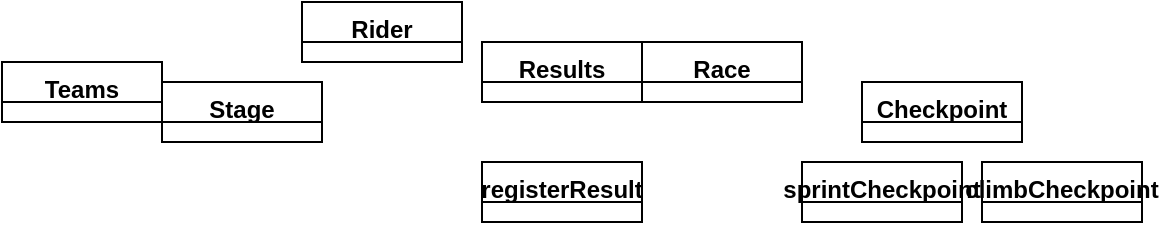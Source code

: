 <mxfile version="24.2.0" type="github">
  <diagram id="C5RBs43oDa-KdzZeNtuy" name="Page-1">
    <mxGraphModel dx="779" dy="279" grid="1" gridSize="10" guides="1" tooltips="1" connect="1" arrows="1" fold="1" page="1" pageScale="1" pageWidth="827" pageHeight="1169" math="0" shadow="0">
      <root>
        <mxCell id="WIyWlLk6GJQsqaUBKTNV-0" />
        <mxCell id="WIyWlLk6GJQsqaUBKTNV-1" parent="WIyWlLk6GJQsqaUBKTNV-0" />
        <mxCell id="emHu-cfzv6c4kefyn8a2-1" value="Teams" style="swimlane;fontStyle=1;align=center;verticalAlign=top;childLayout=stackLayout;horizontal=1;startSize=20;horizontalStack=0;resizeParent=1;resizeParentMax=0;resizeLast=0;collapsible=1;marginBottom=0;whiteSpace=wrap;html=1;" vertex="1" collapsed="1" parent="WIyWlLk6GJQsqaUBKTNV-1">
          <mxGeometry y="40" width="80" height="30" as="geometry">
            <mxRectangle x="90" y="130" width="240" height="186" as="alternateBounds" />
          </mxGeometry>
        </mxCell>
        <mxCell id="emHu-cfzv6c4kefyn8a2-2" value="- name: String&lt;div&gt;- description: String&lt;/div&gt;&lt;div&gt;- teamID: int&lt;/div&gt;&lt;div&gt;- &lt;u&gt;numberOfTeams&lt;/u&gt;: int&lt;/div&gt;&lt;div&gt;- &lt;u&gt;teamsList&lt;/u&gt;: ArrayList&lt;/div&gt;&lt;div&gt;- &lt;u&gt;availableTeamIDs&lt;/u&gt;: ArrayList&lt;/div&gt;" style="text;strokeColor=none;fillColor=none;align=left;verticalAlign=top;spacingLeft=4;spacingRight=4;overflow=hidden;rotatable=0;points=[[0,0.5],[1,0.5]];portConstraint=eastwest;whiteSpace=wrap;html=1;" vertex="1" parent="emHu-cfzv6c4kefyn8a2-1">
          <mxGeometry y="20" width="240" height="90" as="geometry" />
        </mxCell>
        <mxCell id="emHu-cfzv6c4kefyn8a2-3" value="" style="line;strokeWidth=1;fillColor=none;align=left;verticalAlign=middle;spacingTop=-1;spacingLeft=3;spacingRight=3;rotatable=0;labelPosition=right;points=[];portConstraint=eastwest;strokeColor=inherit;" vertex="1" parent="emHu-cfzv6c4kefyn8a2-1">
          <mxGeometry y="110" width="240" height="10" as="geometry" />
        </mxCell>
        <mxCell id="emHu-cfzv6c4kefyn8a2-4" value="+ Teams(name:String, description:String)&lt;div&gt;+ getTeamID(): int&lt;/div&gt;&lt;div&gt;+ &lt;u&gt;getTeamIDList()&lt;/u&gt;: int&lt;/div&gt;&lt;div&gt;+ &lt;u&gt;removeTeam(teamID:int)&lt;/u&gt;: void&lt;/div&gt;" style="text;strokeColor=none;fillColor=none;align=left;verticalAlign=top;spacingLeft=4;spacingRight=4;overflow=hidden;rotatable=0;points=[[0,0.5],[1,0.5]];portConstraint=eastwest;whiteSpace=wrap;html=1;" vertex="1" parent="emHu-cfzv6c4kefyn8a2-1">
          <mxGeometry y="120" width="240" height="66" as="geometry" />
        </mxCell>
        <mxCell id="emHu-cfzv6c4kefyn8a2-6" value="Stage" style="swimlane;fontStyle=1;align=center;verticalAlign=top;childLayout=stackLayout;horizontal=1;startSize=20;horizontalStack=0;resizeParent=1;resizeParentMax=0;resizeLast=0;collapsible=1;marginBottom=0;whiteSpace=wrap;html=1;" vertex="1" collapsed="1" parent="WIyWlLk6GJQsqaUBKTNV-1">
          <mxGeometry x="80" y="50" width="80" height="30" as="geometry">
            <mxRectangle x="90" y="120" width="630" height="320" as="alternateBounds" />
          </mxGeometry>
        </mxCell>
        <mxCell id="emHu-cfzv6c4kefyn8a2-7" value="- raceID: int&lt;div&gt;- stageName: String&lt;/div&gt;&lt;div&gt;- description: String&lt;/div&gt;&lt;div&gt;- length: double&lt;/div&gt;&lt;div&gt;- startTime: LocalDateTime&lt;/div&gt;&lt;div&gt;- type: StageType&lt;/div&gt;&lt;div&gt;- stageID: int&lt;/div&gt;&lt;div&gt;-&amp;nbsp;&lt;u&gt;numberOfStages = 0&lt;/u&gt;: int&lt;/div&gt;&lt;div&gt;- stageState = &quot;not waiting for results&quot;: String&lt;/div&gt;&lt;div&gt;# &lt;u&gt;stagesList&lt;/u&gt;: ArrayList&lt;/div&gt;&lt;div&gt;# &lt;u&gt;availableStageIDs&lt;/u&gt;: ArrayList&lt;/div&gt;&lt;div&gt;&lt;u&gt;# stagesInRace&lt;/u&gt;: ArrayList&lt;/div&gt;" style="text;strokeColor=none;fillColor=none;align=left;verticalAlign=top;spacingLeft=4;spacingRight=4;overflow=hidden;rotatable=0;points=[[0,0.5],[1,0.5]];portConstraint=eastwest;whiteSpace=wrap;html=1;" vertex="1" parent="emHu-cfzv6c4kefyn8a2-6">
          <mxGeometry y="20" width="630" height="180" as="geometry" />
        </mxCell>
        <mxCell id="emHu-cfzv6c4kefyn8a2-8" value="" style="line;strokeWidth=1;fillColor=none;align=left;verticalAlign=middle;spacingTop=-1;spacingLeft=3;spacingRight=3;rotatable=0;labelPosition=right;points=[];portConstraint=eastwest;strokeColor=inherit;" vertex="1" parent="emHu-cfzv6c4kefyn8a2-6">
          <mxGeometry y="200" width="630" height="10" as="geometry" />
        </mxCell>
        <mxCell id="emHu-cfzv6c4kefyn8a2-9" value="+ Stage(raceID:int,stageName:String,description:String,length:double,startTime:LocalDateTime,type:StageType)&lt;div&gt;+ getStageID(): int&lt;/div&gt;&lt;div&gt;+ &lt;u&gt;numberOfStages(raceID:int)&lt;/u&gt;: int&lt;/div&gt;&lt;div&gt;+ &lt;u&gt;getLengthOfStages(stageID:int)&lt;/u&gt;: int&lt;/div&gt;&lt;div&gt;+ &lt;u&gt;getStageIDList(raceID:int)&lt;/u&gt;: int[]&lt;/div&gt;&lt;div&gt;+ &lt;u&gt;changeStageState(stageID:int)&lt;/u&gt;: void&lt;/div&gt;&lt;div&gt;+ &lt;u&gt;removeStage(stageID:int)&lt;/u&gt;:void&lt;/div&gt;" style="text;strokeColor=none;fillColor=none;align=left;verticalAlign=top;spacingLeft=4;spacingRight=4;overflow=hidden;rotatable=0;points=[[0,0.5],[1,0.5]];portConstraint=eastwest;whiteSpace=wrap;html=1;" vertex="1" parent="emHu-cfzv6c4kefyn8a2-6">
          <mxGeometry y="210" width="630" height="110" as="geometry" />
        </mxCell>
        <mxCell id="emHu-cfzv6c4kefyn8a2-10" value="Rider" style="swimlane;fontStyle=1;align=center;verticalAlign=top;childLayout=stackLayout;horizontal=1;startSize=20;horizontalStack=0;resizeParent=1;resizeParentMax=0;resizeLast=0;collapsible=1;marginBottom=0;whiteSpace=wrap;html=1;" vertex="1" collapsed="1" parent="WIyWlLk6GJQsqaUBKTNV-1">
          <mxGeometry x="150" y="10" width="80" height="30" as="geometry">
            <mxRectangle x="150" y="110" width="270" height="220" as="alternateBounds" />
          </mxGeometry>
        </mxCell>
        <mxCell id="emHu-cfzv6c4kefyn8a2-11" value="- name: String&lt;div&gt;- teamID: int&lt;/div&gt;&lt;div&gt;- yearOfBirth: int&lt;/div&gt;&lt;div&gt;- riderID: int&lt;/div&gt;&lt;div&gt;- &lt;u&gt;numberOfRiders=0&lt;/u&gt;: int&lt;/div&gt;&lt;div&gt;- &lt;u&gt;ridersList&lt;/u&gt;: ArrayList&lt;/div&gt;&lt;div&gt;# &lt;u&gt;ridersInTeam&lt;/u&gt;: ArrayList&lt;/div&gt;&lt;div&gt;# availableRiderIDs: ArrayList&lt;/div&gt;" style="text;strokeColor=none;fillColor=none;align=left;verticalAlign=top;spacingLeft=4;spacingRight=4;overflow=hidden;rotatable=0;points=[[0,0.5],[1,0.5]];portConstraint=eastwest;whiteSpace=wrap;html=1;" vertex="1" parent="emHu-cfzv6c4kefyn8a2-10">
          <mxGeometry y="20" width="270" height="120" as="geometry" />
        </mxCell>
        <mxCell id="emHu-cfzv6c4kefyn8a2-12" value="" style="line;strokeWidth=1;fillColor=none;align=left;verticalAlign=middle;spacingTop=-1;spacingLeft=3;spacingRight=3;rotatable=0;labelPosition=right;points=[];portConstraint=eastwest;strokeColor=inherit;" vertex="1" parent="emHu-cfzv6c4kefyn8a2-10">
          <mxGeometry y="140" width="270" height="10" as="geometry" />
        </mxCell>
        <mxCell id="emHu-cfzv6c4kefyn8a2-13" value="+ Rider(teamID:int,name:String,yearOfBirth:int)&lt;div&gt;+ getRiderID(): int&lt;/div&gt;&lt;div&gt;+ &lt;u&gt;getTeamRidersList(teamID:int)&lt;/u&gt;: int[]&lt;/div&gt;&lt;div&gt;+ &lt;u&gt;removeRider(riderID:int)&lt;/u&gt;: void&lt;/div&gt;" style="text;strokeColor=none;fillColor=none;align=left;verticalAlign=top;spacingLeft=4;spacingRight=4;overflow=hidden;rotatable=0;points=[[0,0.5],[1,0.5]];portConstraint=eastwest;whiteSpace=wrap;html=1;" vertex="1" parent="emHu-cfzv6c4kefyn8a2-10">
          <mxGeometry y="150" width="270" height="70" as="geometry" />
        </mxCell>
        <mxCell id="emHu-cfzv6c4kefyn8a2-14" value="Results" style="swimlane;fontStyle=1;align=center;verticalAlign=top;childLayout=stackLayout;horizontal=1;startSize=20;horizontalStack=0;resizeParent=1;resizeParentMax=0;resizeLast=0;collapsible=1;marginBottom=0;whiteSpace=wrap;html=1;" vertex="1" collapsed="1" parent="WIyWlLk6GJQsqaUBKTNV-1">
          <mxGeometry x="240" y="30" width="80" height="30" as="geometry">
            <mxRectangle x="240" y="30" width="170" height="100" as="alternateBounds" />
          </mxGeometry>
        </mxCell>
        <mxCell id="emHu-cfzv6c4kefyn8a2-15" value="&lt;u&gt;arrayIndex =0:&lt;/u&gt;&amp;nbsp;int&lt;div&gt;&lt;u&gt;numberOfResults=0&lt;/u&gt;: int&lt;/div&gt;&lt;div&gt;&lt;u&gt;riderResultList&lt;/u&gt;: ArrayList&lt;/div&gt;&lt;div&gt;&lt;u&gt;ridersInStage&lt;/u&gt;: ArrayList&lt;/div&gt;" style="text;strokeColor=none;fillColor=none;align=left;verticalAlign=top;spacingLeft=4;spacingRight=4;overflow=hidden;rotatable=0;points=[[0,0.5],[1,0.5]];portConstraint=eastwest;whiteSpace=wrap;html=1;" vertex="1" parent="emHu-cfzv6c4kefyn8a2-14">
          <mxGeometry y="20" width="170" height="70" as="geometry" />
        </mxCell>
        <mxCell id="emHu-cfzv6c4kefyn8a2-16" value="" style="line;strokeWidth=1;fillColor=none;align=left;verticalAlign=middle;spacingTop=-1;spacingLeft=3;spacingRight=3;rotatable=0;labelPosition=right;points=[];portConstraint=eastwest;strokeColor=inherit;" vertex="1" parent="emHu-cfzv6c4kefyn8a2-14">
          <mxGeometry y="90" width="170" height="10" as="geometry" />
        </mxCell>
        <mxCell id="emHu-cfzv6c4kefyn8a2-18" value="registerResult" style="swimlane;fontStyle=1;align=center;verticalAlign=top;childLayout=stackLayout;horizontal=1;startSize=20;horizontalStack=0;resizeParent=1;resizeParentMax=0;resizeLast=0;collapsible=1;marginBottom=0;whiteSpace=wrap;html=1;" vertex="1" collapsed="1" parent="WIyWlLk6GJQsqaUBKTNV-1">
          <mxGeometry x="240" y="90" width="80" height="30" as="geometry">
            <mxRectangle x="240" y="90" width="380" height="130" as="alternateBounds" />
          </mxGeometry>
        </mxCell>
        <mxCell id="emHu-cfzv6c4kefyn8a2-19" value="- stageID: int&lt;div&gt;- riderID: int&lt;/div&gt;&lt;div&gt;- checkPointTimes: LocalTime[]&lt;/div&gt;" style="text;strokeColor=none;fillColor=none;align=left;verticalAlign=top;spacingLeft=4;spacingRight=4;overflow=hidden;rotatable=0;points=[[0,0.5],[1,0.5]];portConstraint=eastwest;whiteSpace=wrap;html=1;" vertex="1" parent="emHu-cfzv6c4kefyn8a2-18">
          <mxGeometry y="20" width="380" height="50" as="geometry" />
        </mxCell>
        <mxCell id="emHu-cfzv6c4kefyn8a2-20" value="" style="line;strokeWidth=1;fillColor=none;align=left;verticalAlign=middle;spacingTop=-1;spacingLeft=3;spacingRight=3;rotatable=0;labelPosition=right;points=[];portConstraint=eastwest;strokeColor=inherit;" vertex="1" parent="emHu-cfzv6c4kefyn8a2-18">
          <mxGeometry y="70" width="380" height="10" as="geometry" />
        </mxCell>
        <mxCell id="emHu-cfzv6c4kefyn8a2-21" value="+registerResult(stageID:int,riderID:int,checkpointTimes:LocalTime[])&lt;div&gt;+ getRiderResult(stageID:int,riderID:int): LocalTime[]&lt;/div&gt;&lt;div&gt;+ &lt;u&gt;removeRiderResults(stageID:int,riderID:int)&lt;/u&gt;: void&lt;/div&gt;" style="text;strokeColor=none;fillColor=none;align=left;verticalAlign=top;spacingLeft=4;spacingRight=4;overflow=hidden;rotatable=0;points=[[0,0.5],[1,0.5]];portConstraint=eastwest;whiteSpace=wrap;html=1;" vertex="1" parent="emHu-cfzv6c4kefyn8a2-18">
          <mxGeometry y="80" width="380" height="50" as="geometry" />
        </mxCell>
        <mxCell id="emHu-cfzv6c4kefyn8a2-22" value="Race" style="swimlane;fontStyle=1;align=center;verticalAlign=top;childLayout=stackLayout;horizontal=1;startSize=20;horizontalStack=0;resizeParent=1;resizeParentMax=0;resizeLast=0;collapsible=1;marginBottom=0;whiteSpace=wrap;html=1;" vertex="1" collapsed="1" parent="WIyWlLk6GJQsqaUBKTNV-1">
          <mxGeometry x="320" y="30" width="80" height="30" as="geometry">
            <mxRectangle x="420" y="60" width="300" height="200" as="alternateBounds" />
          </mxGeometry>
        </mxCell>
        <mxCell id="emHu-cfzv6c4kefyn8a2-23" value="- name: String&lt;div&gt;- description: String&lt;/div&gt;&lt;div&gt;- raceID: int&lt;/div&gt;&lt;div&gt;- &lt;u&gt;numberOfRaces&lt;/u&gt; = 0: int&lt;/div&gt;&lt;div&gt;- &lt;u&gt;raceList&lt;/u&gt;: ArrayList&lt;/div&gt;&lt;div&gt;- &lt;u&gt;availableRaceIDs&lt;/u&gt;: ArrayList&lt;/div&gt;&lt;div&gt;&lt;br&gt;&lt;/div&gt;" style="text;strokeColor=none;fillColor=none;align=left;verticalAlign=top;spacingLeft=4;spacingRight=4;overflow=hidden;rotatable=0;points=[[0,0.5],[1,0.5]];portConstraint=eastwest;whiteSpace=wrap;html=1;" vertex="1" parent="emHu-cfzv6c4kefyn8a2-22">
          <mxGeometry y="20" width="300" height="90" as="geometry" />
        </mxCell>
        <mxCell id="emHu-cfzv6c4kefyn8a2-24" value="" style="line;strokeWidth=1;fillColor=none;align=left;verticalAlign=middle;spacingTop=-1;spacingLeft=3;spacingRight=3;rotatable=0;labelPosition=right;points=[];portConstraint=eastwest;strokeColor=inherit;" vertex="1" parent="emHu-cfzv6c4kefyn8a2-22">
          <mxGeometry y="110" width="300" height="10" as="geometry" />
        </mxCell>
        <mxCell id="emHu-cfzv6c4kefyn8a2-25" value="+ race(name:String,description:String)&lt;div&gt;+ getID(): int&lt;/div&gt;&lt;div&gt;+ &lt;u&gt;raceIDs()&lt;/u&gt;: int[]&lt;/div&gt;&lt;div&gt;+ &lt;u&gt;getDetails(raceID:int)&lt;/u&gt;: String&lt;/div&gt;&lt;div&gt;+ &lt;u&gt;removeRace(raceID:int)&lt;/u&gt;:void&lt;/div&gt;" style="text;strokeColor=none;fillColor=none;align=left;verticalAlign=top;spacingLeft=4;spacingRight=4;overflow=hidden;rotatable=0;points=[[0,0.5],[1,0.5]];portConstraint=eastwest;whiteSpace=wrap;html=1;" vertex="1" parent="emHu-cfzv6c4kefyn8a2-22">
          <mxGeometry y="120" width="300" height="80" as="geometry" />
        </mxCell>
        <mxCell id="emHu-cfzv6c4kefyn8a2-28" value="Checkpoint" style="swimlane;fontStyle=1;align=center;verticalAlign=top;childLayout=stackLayout;horizontal=1;startSize=20;horizontalStack=0;resizeParent=1;resizeParentMax=0;resizeLast=0;collapsible=1;marginBottom=0;whiteSpace=wrap;html=1;" vertex="1" collapsed="1" parent="WIyWlLk6GJQsqaUBKTNV-1">
          <mxGeometry x="430" y="50" width="80" height="30" as="geometry">
            <mxRectangle x="400" y="30" width="300" height="140" as="alternateBounds" />
          </mxGeometry>
        </mxCell>
        <mxCell id="emHu-cfzv6c4kefyn8a2-29" value="# &lt;u&gt;numberOfCheckpoints=0&lt;/u&gt;:int&lt;div&gt;&lt;u&gt;checkpointsList&lt;/u&gt;: ArrayList&lt;/div&gt;&lt;div&gt;# &lt;u&gt;availableCheckpointIDs: ArrayList&lt;/u&gt;&lt;/div&gt;&lt;div&gt;&lt;u&gt;checkpointsInStage&lt;/u&gt;: ArrayList&lt;/div&gt;" style="text;strokeColor=none;fillColor=none;align=left;verticalAlign=top;spacingLeft=4;spacingRight=4;overflow=hidden;rotatable=0;points=[[0,0.5],[1,0.5]];portConstraint=eastwest;whiteSpace=wrap;html=1;" vertex="1" parent="emHu-cfzv6c4kefyn8a2-28">
          <mxGeometry y="20" width="300" height="70" as="geometry" />
        </mxCell>
        <mxCell id="emHu-cfzv6c4kefyn8a2-30" value="" style="line;strokeWidth=1;fillColor=none;align=left;verticalAlign=middle;spacingTop=-1;spacingLeft=3;spacingRight=3;rotatable=0;labelPosition=right;points=[];portConstraint=eastwest;strokeColor=inherit;" vertex="1" parent="emHu-cfzv6c4kefyn8a2-28">
          <mxGeometry y="90" width="300" height="10" as="geometry" />
        </mxCell>
        <mxCell id="emHu-cfzv6c4kefyn8a2-31" value="+ removeCheckpoint(checkpointID:int): void&lt;div&gt;&lt;div&gt;+ getCheckpointIDsInStage(stageID:int): int[]&lt;/div&gt;&lt;/div&gt;" style="text;strokeColor=none;fillColor=none;align=left;verticalAlign=top;spacingLeft=4;spacingRight=4;overflow=hidden;rotatable=0;points=[[0,0.5],[1,0.5]];portConstraint=eastwest;whiteSpace=wrap;html=1;" vertex="1" parent="emHu-cfzv6c4kefyn8a2-28">
          <mxGeometry y="100" width="300" height="40" as="geometry" />
        </mxCell>
        <mxCell id="emHu-cfzv6c4kefyn8a2-32" value="climbCheckpoint" style="swimlane;fontStyle=1;align=center;verticalAlign=top;childLayout=stackLayout;horizontal=1;startSize=20;horizontalStack=0;resizeParent=1;resizeParentMax=0;resizeLast=0;collapsible=1;marginBottom=0;whiteSpace=wrap;html=1;" vertex="1" collapsed="1" parent="WIyWlLk6GJQsqaUBKTNV-1">
          <mxGeometry x="490" y="90" width="80" height="30" as="geometry">
            <mxRectangle x="490" y="90" width="630" height="170" as="alternateBounds" />
          </mxGeometry>
        </mxCell>
        <mxCell id="emHu-cfzv6c4kefyn8a2-33" value="- stageID: int&lt;div&gt;- location: Double&lt;/div&gt;&lt;div&gt;- type: CheckpointType&lt;/div&gt;&lt;div&gt;- averageGradient: Double&lt;/div&gt;&lt;div&gt;- length: Double&lt;/div&gt;&lt;div&gt;- checkpointID: int&lt;/div&gt;&lt;div&gt;&lt;br&gt;&lt;/div&gt;" style="text;strokeColor=none;fillColor=none;align=left;verticalAlign=top;spacingLeft=4;spacingRight=4;overflow=hidden;rotatable=0;points=[[0,0.5],[1,0.5]];portConstraint=eastwest;whiteSpace=wrap;html=1;" vertex="1" parent="emHu-cfzv6c4kefyn8a2-32">
          <mxGeometry y="20" width="630" height="90" as="geometry" />
        </mxCell>
        <mxCell id="emHu-cfzv6c4kefyn8a2-34" value="" style="line;strokeWidth=1;fillColor=none;align=left;verticalAlign=middle;spacingTop=-1;spacingLeft=3;spacingRight=3;rotatable=0;labelPosition=right;points=[];portConstraint=eastwest;strokeColor=inherit;" vertex="1" parent="emHu-cfzv6c4kefyn8a2-32">
          <mxGeometry y="110" width="630" height="10" as="geometry" />
        </mxCell>
        <mxCell id="emHu-cfzv6c4kefyn8a2-35" value="+ climbCheckpoint(stageID:int,location:Double,type:CheckpointType,averageGradient:Double,length:Double)&lt;div&gt;+ getClimbCheckpointID(): int&lt;/div&gt;" style="text;strokeColor=none;fillColor=none;align=left;verticalAlign=top;spacingLeft=4;spacingRight=4;overflow=hidden;rotatable=0;points=[[0,0.5],[1,0.5]];portConstraint=eastwest;whiteSpace=wrap;html=1;" vertex="1" parent="emHu-cfzv6c4kefyn8a2-32">
          <mxGeometry y="120" width="630" height="50" as="geometry" />
        </mxCell>
        <mxCell id="emHu-cfzv6c4kefyn8a2-36" value="sprintCheckpoint" style="swimlane;fontStyle=1;align=center;verticalAlign=top;childLayout=stackLayout;horizontal=1;startSize=20;horizontalStack=0;resizeParent=1;resizeParentMax=0;resizeLast=0;collapsible=1;marginBottom=0;whiteSpace=wrap;html=1;" vertex="1" collapsed="1" parent="WIyWlLk6GJQsqaUBKTNV-1">
          <mxGeometry x="400" y="90" width="80" height="30" as="geometry">
            <mxRectangle x="400" y="90" width="300" height="120" as="alternateBounds" />
          </mxGeometry>
        </mxCell>
        <mxCell id="emHu-cfzv6c4kefyn8a2-37" value="- stageID: int&lt;div&gt;- location: double&lt;/div&gt;&lt;div&gt;- checkpointID: int&lt;/div&gt;&lt;div&gt;&lt;br&gt;&lt;/div&gt;" style="text;strokeColor=none;fillColor=none;align=left;verticalAlign=top;spacingLeft=4;spacingRight=4;overflow=hidden;rotatable=0;points=[[0,0.5],[1,0.5]];portConstraint=eastwest;whiteSpace=wrap;html=1;" vertex="1" parent="emHu-cfzv6c4kefyn8a2-36">
          <mxGeometry y="20" width="300" height="50" as="geometry" />
        </mxCell>
        <mxCell id="emHu-cfzv6c4kefyn8a2-38" value="" style="line;strokeWidth=1;fillColor=none;align=left;verticalAlign=middle;spacingTop=-1;spacingLeft=3;spacingRight=3;rotatable=0;labelPosition=right;points=[];portConstraint=eastwest;strokeColor=inherit;" vertex="1" parent="emHu-cfzv6c4kefyn8a2-36">
          <mxGeometry y="70" width="300" height="10" as="geometry" />
        </mxCell>
        <mxCell id="emHu-cfzv6c4kefyn8a2-39" value="+ sprintCheckpoint(stageID:int,location:double)&lt;div&gt;+ getSprintCheckpointID(): int&lt;/div&gt;" style="text;strokeColor=none;fillColor=none;align=left;verticalAlign=top;spacingLeft=4;spacingRight=4;overflow=hidden;rotatable=0;points=[[0,0.5],[1,0.5]];portConstraint=eastwest;whiteSpace=wrap;html=1;" vertex="1" parent="emHu-cfzv6c4kefyn8a2-36">
          <mxGeometry y="80" width="300" height="40" as="geometry" />
        </mxCell>
      </root>
    </mxGraphModel>
  </diagram>
</mxfile>
